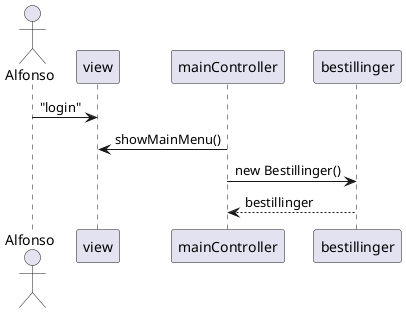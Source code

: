 @startuml
actor Alfonso
Alfonso -> view: "login"
mainController -> view: showMainMenu()
mainController -> bestillinger: new Bestillinger()
mainController <-- bestillinger: bestillinger
'Alfonso -> view: "new order"
'mainController <- view: newOrderSel()
'mainController -> order: new Order()
'mainController <-- order: order
'mainController -> view: showCreateOrderMenu()
'Alfonso -> view: "select flowers"
'view -> mainController: selectFlowers
'mainController -> FlowerMenu : createMenu()
'Flower --> FlowerMenu : flower
'Flower --> FlowerMenu : flower
'Flower --> FlowerMenu : flower
'mainController <- FlowerMenu : flowerMenu()
'mainController -> view: display flowers
'Alfonso -> view: select flowers
'mainController <- view: ArrayList<String>flowers
'mainController <- mainController:
'mainController -> Flower : createFlower()
'mainController <-- Flower : flower1
'mainController <-- Flower : flower2
'mainController -> view: showTilbehørMenu()
'mainController -> TilbehørMenu : createMenu()
'Alfonso -> view: "select tilbehør"



@enduml